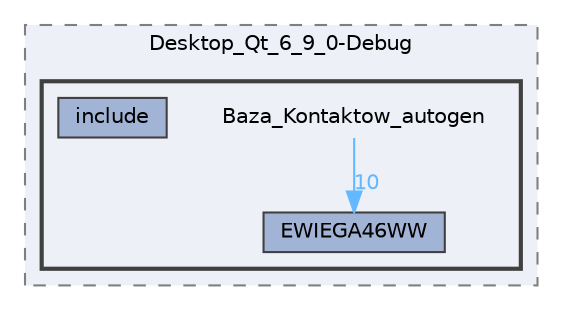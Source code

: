 digraph "build/Desktop_Qt_6_9_0-Debug/Baza_Kontaktow_autogen"
{
 // LATEX_PDF_SIZE
  bgcolor="transparent";
  edge [fontname=Helvetica,fontsize=10,labelfontname=Helvetica,labelfontsize=10];
  node [fontname=Helvetica,fontsize=10,shape=box,height=0.2,width=0.4];
  compound=true
  subgraph clusterdir_30c458b88f5fa99209d6334fa6c49ab2 {
    graph [ bgcolor="#edf0f7", pencolor="grey50", label="Desktop_Qt_6_9_0-Debug", fontname=Helvetica,fontsize=10 style="filled,dashed", URL="dir_30c458b88f5fa99209d6334fa6c49ab2.html",tooltip=""]
  subgraph clusterdir_93eb6beae8c25232f51de61387b468ae {
    graph [ bgcolor="#edf0f7", pencolor="grey25", label="", fontname=Helvetica,fontsize=10 style="filled,bold", URL="dir_93eb6beae8c25232f51de61387b468ae.html",tooltip=""]
    dir_93eb6beae8c25232f51de61387b468ae [shape=plaintext, label="Baza_Kontaktow_autogen"];
  dir_d0ac7e8c9571bf425393ed8396eddffb [label="EWIEGA46WW", fillcolor="#a2b4d6", color="grey25", style="filled", URL="dir_d0ac7e8c9571bf425393ed8396eddffb.html",tooltip=""];
  dir_e0b5b3dff117800fac27f870bcf7a1be [label="include", fillcolor="#a2b4d6", color="grey25", style="filled", URL="dir_e0b5b3dff117800fac27f870bcf7a1be.html",tooltip=""];
  }
  }
  dir_93eb6beae8c25232f51de61387b468ae->dir_d0ac7e8c9571bf425393ed8396eddffb [headlabel="10", labeldistance=1.5 headhref="dir_000002_000011.html" href="dir_000002_000011.html" color="steelblue1" fontcolor="steelblue1"];
}
